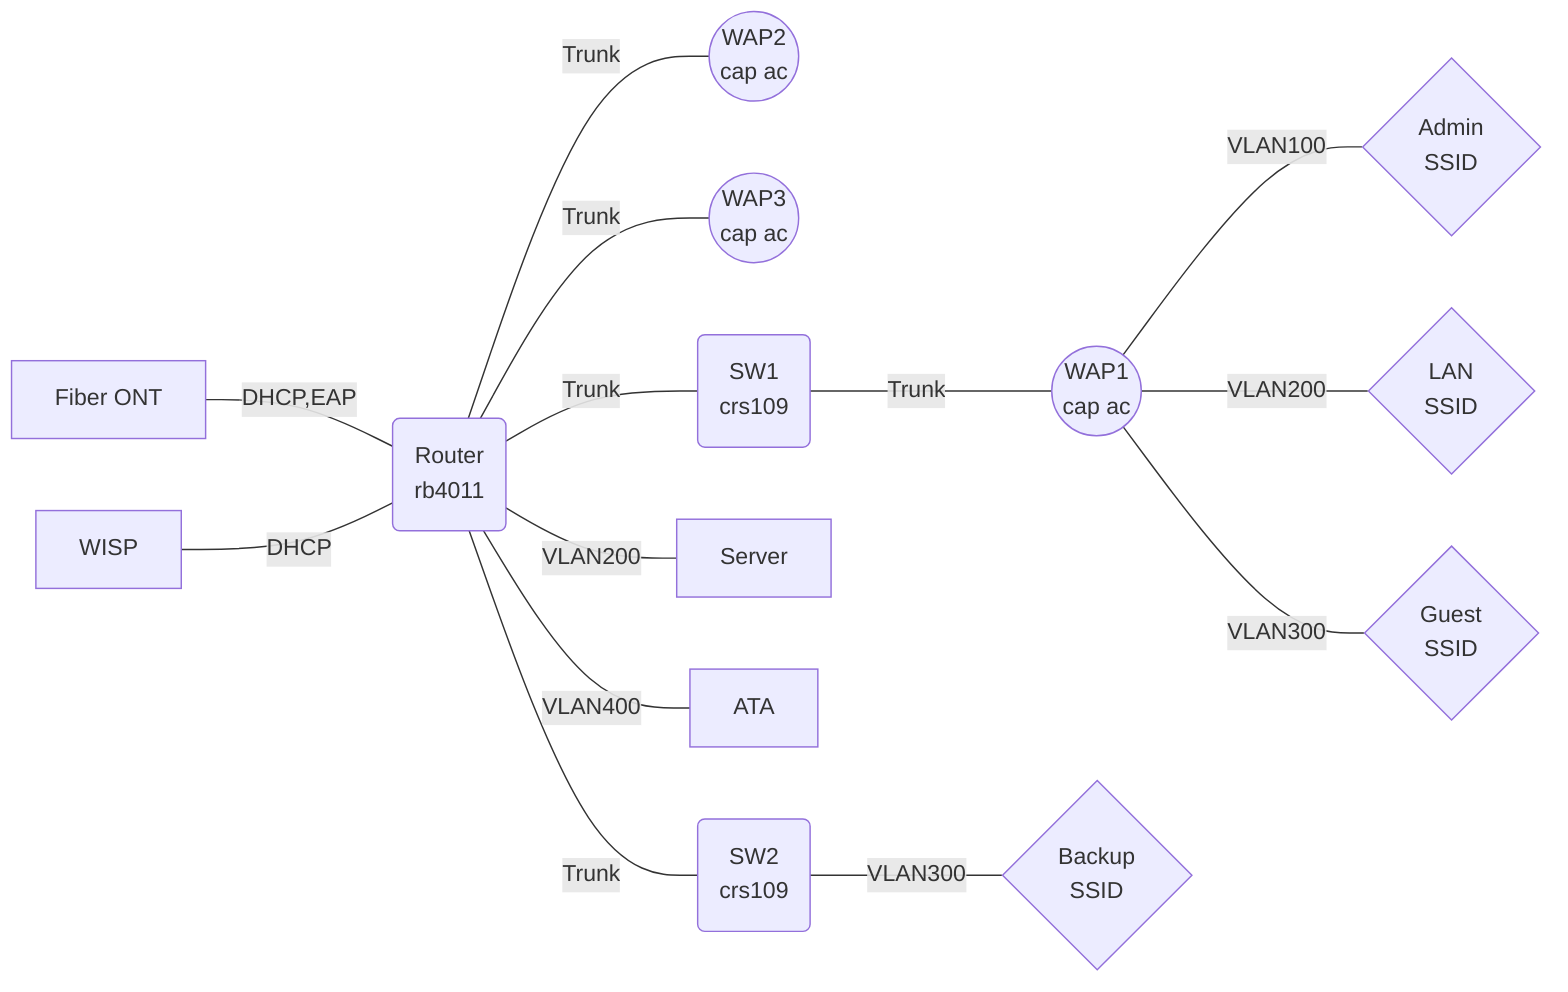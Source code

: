 graph LR
WAN1[Fiber ONT] ---|DHCP,EAP| Router(Router<br />rb4011)
WAN2[WISP] ---|DHCP| Router
Router ---|Trunk| WAP2((WAP2<br />cap ac))
Router ---|Trunk| WAP3((WAP3<br />cap ac))
Router ---|Trunk| SW1(SW1<br />crs109)
Router ---|VLAN200| Server
Router ---|VLAN400| ATA
SW1 ---|Trunk| WAP1((WAP1<br />cap ac))
Router ---|Trunk| SW2(SW2<br />crs109)
SW2 ---|VLAN300| Backup{Backup<br />SSID}
WAP1 ---|VLAN100| Admin{Admin<br />SSID}
WAP1 ---|VLAN200| LAN{LAN<br />SSID}
WAP1 ---|VLAN300| Guest{Guest<br />SSID}